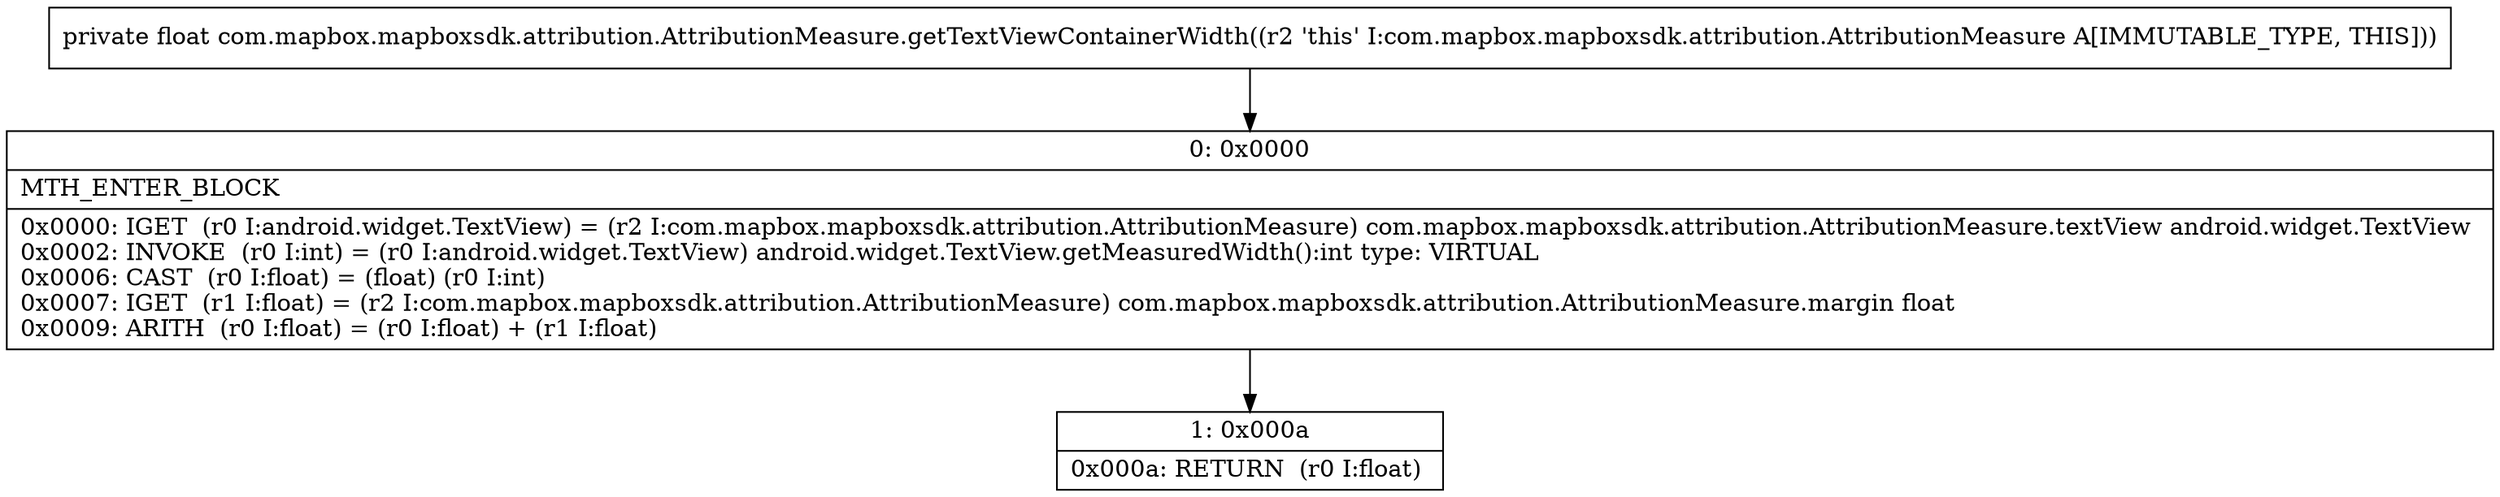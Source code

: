 digraph "CFG forcom.mapbox.mapboxsdk.attribution.AttributionMeasure.getTextViewContainerWidth()F" {
Node_0 [shape=record,label="{0\:\ 0x0000|MTH_ENTER_BLOCK\l|0x0000: IGET  (r0 I:android.widget.TextView) = (r2 I:com.mapbox.mapboxsdk.attribution.AttributionMeasure) com.mapbox.mapboxsdk.attribution.AttributionMeasure.textView android.widget.TextView \l0x0002: INVOKE  (r0 I:int) = (r0 I:android.widget.TextView) android.widget.TextView.getMeasuredWidth():int type: VIRTUAL \l0x0006: CAST  (r0 I:float) = (float) (r0 I:int) \l0x0007: IGET  (r1 I:float) = (r2 I:com.mapbox.mapboxsdk.attribution.AttributionMeasure) com.mapbox.mapboxsdk.attribution.AttributionMeasure.margin float \l0x0009: ARITH  (r0 I:float) = (r0 I:float) + (r1 I:float) \l}"];
Node_1 [shape=record,label="{1\:\ 0x000a|0x000a: RETURN  (r0 I:float) \l}"];
MethodNode[shape=record,label="{private float com.mapbox.mapboxsdk.attribution.AttributionMeasure.getTextViewContainerWidth((r2 'this' I:com.mapbox.mapboxsdk.attribution.AttributionMeasure A[IMMUTABLE_TYPE, THIS])) }"];
MethodNode -> Node_0;
Node_0 -> Node_1;
}

